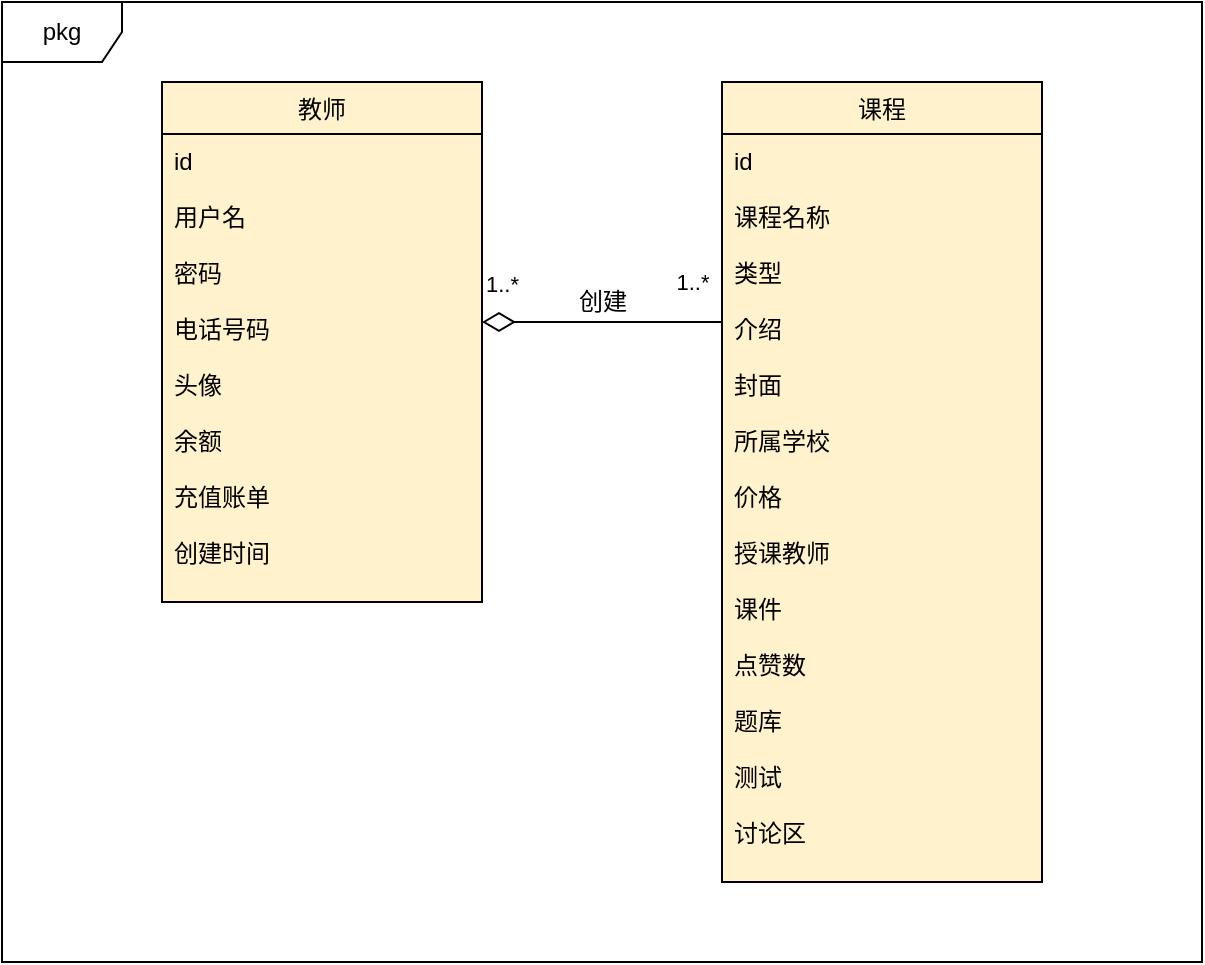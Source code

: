 <mxfile version="14.6.6" type="github">
  <diagram id="Ldak9CWKIl4knkPjP9Kh" name="第 1 页">
    <mxGraphModel dx="1037" dy="532" grid="1" gridSize="10" guides="1" tooltips="1" connect="1" arrows="1" fold="1" page="1" pageScale="1" pageWidth="850" pageHeight="1100" math="0" shadow="0">
      <root>
        <mxCell id="0" />
        <mxCell id="1" parent="0" />
        <mxCell id="bYlO1eJXOfeh9cd-JMlR-6" value="教师" style="swimlane;fontStyle=0;childLayout=stackLayout;horizontal=1;startSize=26;fillColor=#fff2cc;horizontalStack=0;resizeParent=1;resizeParentMax=0;resizeLast=0;collapsible=1;marginBottom=0;" parent="1" vertex="1">
          <mxGeometry x="160" y="200" width="160" height="260" as="geometry" />
        </mxCell>
        <mxCell id="bYlO1eJXOfeh9cd-JMlR-7" value="id&#xa;&#xa;用户名&#xa;&#xa;密码&#xa;&#xa;电话号码&#xa;&#xa;头像&#xa;&#xa;余额&#xa;&#xa;充值账单&#xa;&#xa;创建时间" style="text;fillColor=#fff2cc;align=left;verticalAlign=top;spacingLeft=4;spacingRight=4;overflow=hidden;rotatable=0;points=[[0,0.5],[1,0.5]];portConstraint=eastwest;strokeColor=#000000;" parent="bYlO1eJXOfeh9cd-JMlR-6" vertex="1">
          <mxGeometry y="26" width="160" height="234" as="geometry" />
        </mxCell>
        <mxCell id="bYlO1eJXOfeh9cd-JMlR-10" value="课程" style="swimlane;fontStyle=0;childLayout=stackLayout;horizontal=1;startSize=26;fillColor=#fff2cc;horizontalStack=0;resizeParent=1;resizeParentMax=0;resizeLast=0;collapsible=1;marginBottom=0;" parent="1" vertex="1">
          <mxGeometry x="440" y="200" width="160" height="400" as="geometry" />
        </mxCell>
        <mxCell id="bYlO1eJXOfeh9cd-JMlR-11" value="id&#xa;&#xa;课程名称&#xa;&#xa;类型&#xa;&#xa;介绍&#xa;&#xa;封面&#xa;&#xa;所属学校&#xa;&#xa;价格&#xa;&#xa;授课教师&#xa;&#xa;课件&#xa;&#xa;点赞数&#xa;&#xa;题库&#xa;&#xa;测试&#xa;&#xa;讨论区" style="text;fillColor=#fff2cc;align=left;verticalAlign=top;spacingLeft=4;spacingRight=4;overflow=hidden;rotatable=0;points=[[0,0.5],[1,0.5]];portConstraint=eastwest;strokeColor=#000000;" parent="bYlO1eJXOfeh9cd-JMlR-10" vertex="1">
          <mxGeometry y="26" width="160" height="374" as="geometry" />
        </mxCell>
        <mxCell id="bYlO1eJXOfeh9cd-JMlR-14" value="1..*" style="endArrow=none;html=1;endSize=12;startArrow=diamondThin;startSize=14;startFill=0;edgeStyle=orthogonalEdgeStyle;align=left;verticalAlign=bottom;endFill=0;" parent="1" edge="1">
          <mxGeometry x="-1" y="10" relative="1" as="geometry">
            <mxPoint x="320" y="320" as="sourcePoint" />
            <mxPoint x="440" y="320" as="targetPoint" />
            <mxPoint as="offset" />
          </mxGeometry>
        </mxCell>
        <mxCell id="bYlO1eJXOfeh9cd-JMlR-15" value="1..*" style="edgeLabel;html=1;align=center;verticalAlign=middle;resizable=0;points=[];" parent="bYlO1eJXOfeh9cd-JMlR-14" vertex="1" connectable="0">
          <mxGeometry x="0.767" y="3" relative="1" as="geometry">
            <mxPoint x="-1" y="-17" as="offset" />
          </mxGeometry>
        </mxCell>
        <mxCell id="bYlO1eJXOfeh9cd-JMlR-17" value="创建" style="text;html=1;resizable=0;autosize=1;align=center;verticalAlign=middle;points=[];fillColor=none;strokeColor=none;rounded=0;" parent="1" vertex="1">
          <mxGeometry x="360" y="300" width="40" height="20" as="geometry" />
        </mxCell>
        <mxCell id="JNYIL1ZlXDtyUoBOUJw1-1" value="pkg" style="shape=umlFrame;whiteSpace=wrap;html=1;strokeColor=#000000;" vertex="1" parent="1">
          <mxGeometry x="80" y="160" width="600" height="480" as="geometry" />
        </mxCell>
      </root>
    </mxGraphModel>
  </diagram>
</mxfile>

